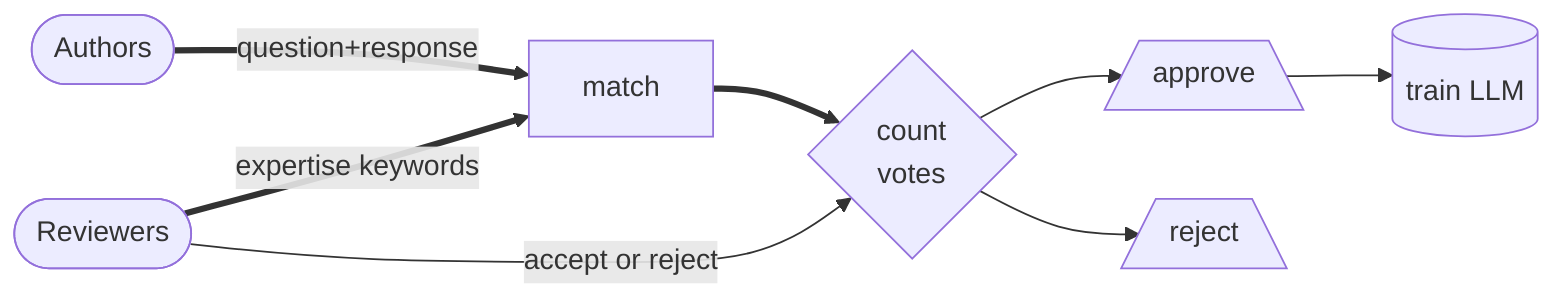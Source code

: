 graph LR
a(["Authors"]) ==>|"question+response"| m["match"]
r(["Reviewers"]) ==>|"expertise keywords"| m
m==>v{"count<br/>votes"}
r-->|"accept or reject"|v
v --> aprove[/"approve"\]
v --> reject[/"reject"\]
aprove -->t[("train LLM")]